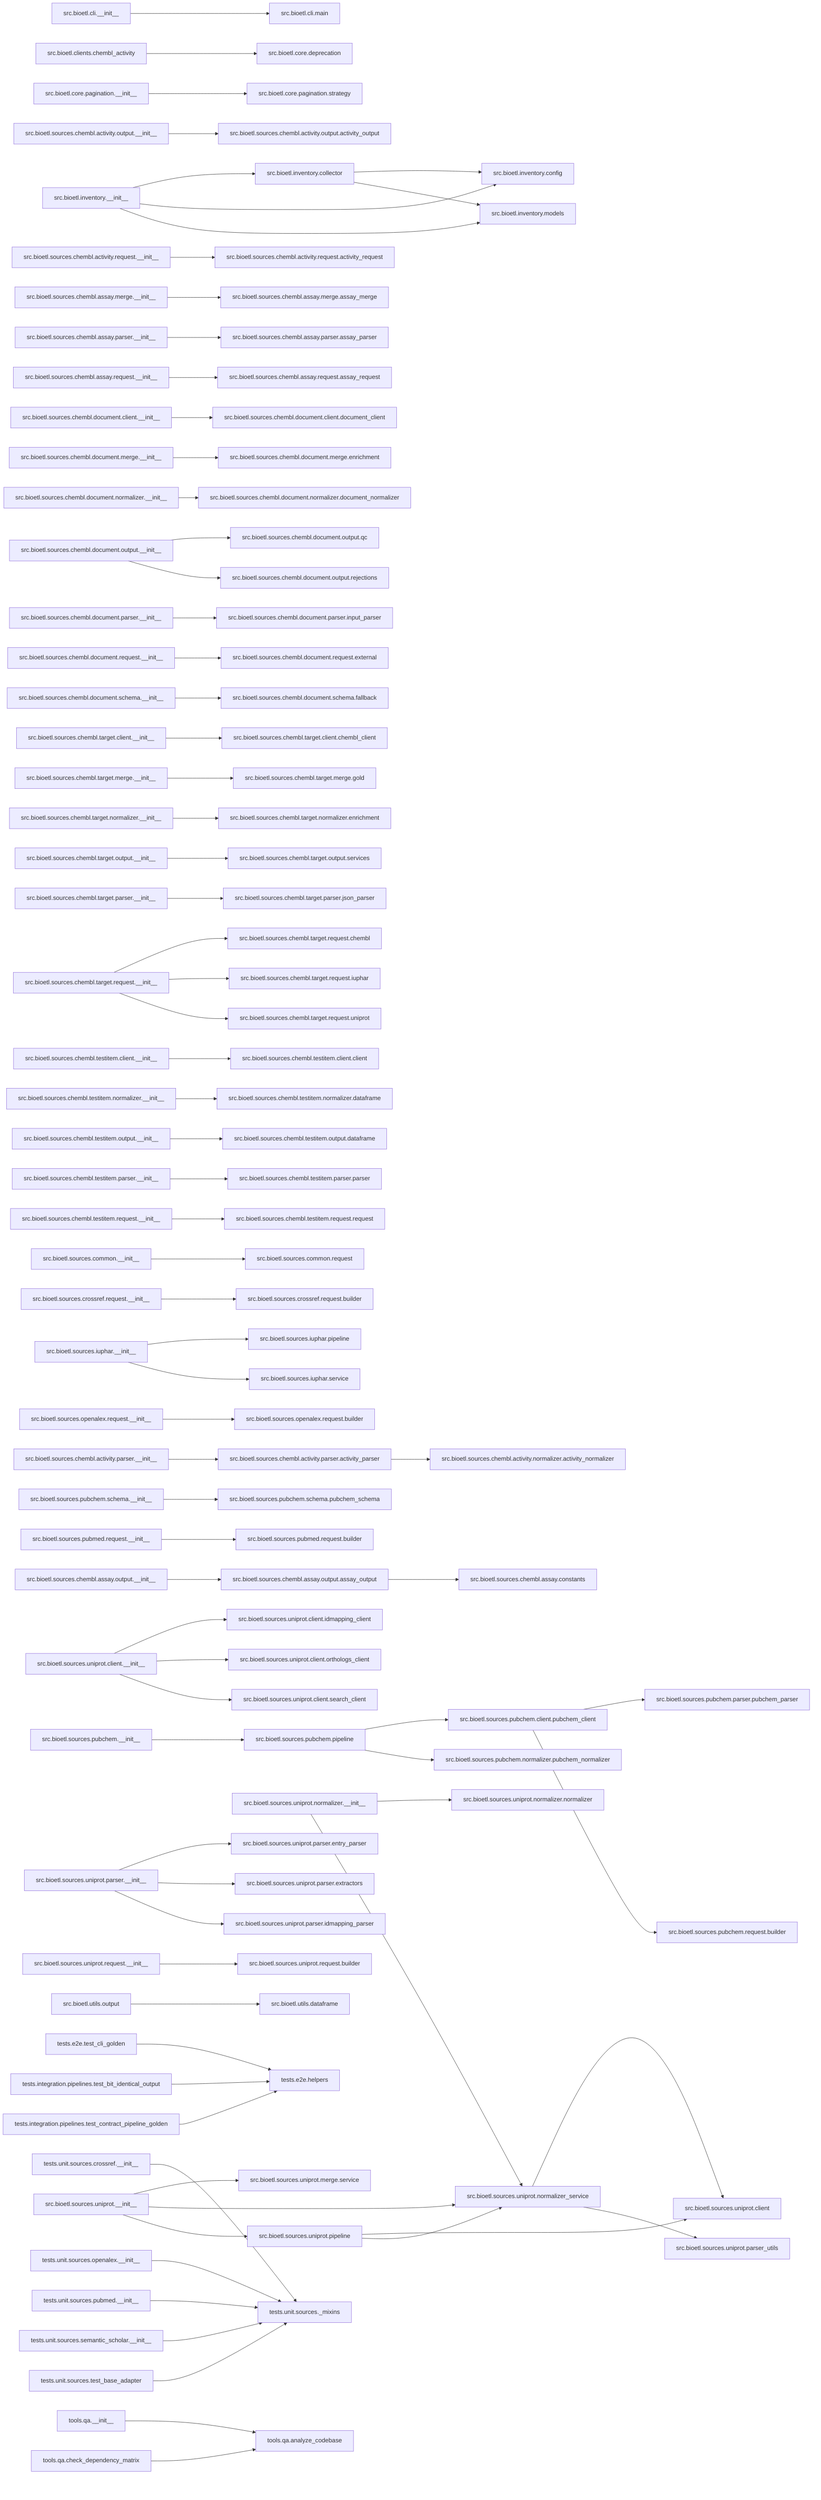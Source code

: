 graph LR
  src_bioetl_cli___init__[src.bioetl.cli.__init__] --> src_bioetl_cli_main[src.bioetl.cli.main]
  src_bioetl_clients_chembl_activity[src.bioetl.clients.chembl_activity] --> src_bioetl_core_deprecation[src.bioetl.core.deprecation]
  src_bioetl_core_pagination___init__[src.bioetl.core.pagination.__init__] --> src_bioetl_core_pagination_strategy[src.bioetl.core.pagination.strategy]
  src_bioetl_inventory___init__[src.bioetl.inventory.__init__] --> src_bioetl_inventory_collector[src.bioetl.inventory.collector]
  src_bioetl_inventory___init__[src.bioetl.inventory.__init__] --> src_bioetl_inventory_config[src.bioetl.inventory.config]
  src_bioetl_inventory___init__[src.bioetl.inventory.__init__] --> src_bioetl_inventory_models[src.bioetl.inventory.models]
  src_bioetl_inventory_collector[src.bioetl.inventory.collector] --> src_bioetl_inventory_config[src.bioetl.inventory.config]
  src_bioetl_inventory_collector[src.bioetl.inventory.collector] --> src_bioetl_inventory_models[src.bioetl.inventory.models]
  src_bioetl_sources_chembl_activity_output___init__[src.bioetl.sources.chembl.activity.output.__init__] --> src_bioetl_sources_chembl_activity_output_activity_output[src.bioetl.sources.chembl.activity.output.activity_output]
  src_bioetl_sources_chembl_activity_parser___init__[src.bioetl.sources.chembl.activity.parser.__init__] --> src_bioetl_sources_chembl_activity_parser_activity_parser[src.bioetl.sources.chembl.activity.parser.activity_parser]
  src_bioetl_sources_chembl_activity_parser_activity_parser[src.bioetl.sources.chembl.activity.parser.activity_parser] --> src_bioetl_sources_chembl_activity_normalizer_activity_normalizer[src.bioetl.sources.chembl.activity.normalizer.activity_normalizer]
  src_bioetl_sources_chembl_activity_request___init__[src.bioetl.sources.chembl.activity.request.__init__] --> src_bioetl_sources_chembl_activity_request_activity_request[src.bioetl.sources.chembl.activity.request.activity_request]
  src_bioetl_sources_chembl_assay_merge___init__[src.bioetl.sources.chembl.assay.merge.__init__] --> src_bioetl_sources_chembl_assay_merge_assay_merge[src.bioetl.sources.chembl.assay.merge.assay_merge]
  src_bioetl_sources_chembl_assay_output___init__[src.bioetl.sources.chembl.assay.output.__init__] --> src_bioetl_sources_chembl_assay_output_assay_output[src.bioetl.sources.chembl.assay.output.assay_output]
  src_bioetl_sources_chembl_assay_output_assay_output[src.bioetl.sources.chembl.assay.output.assay_output] --> src_bioetl_sources_chembl_assay_constants[src.bioetl.sources.chembl.assay.constants]
  src_bioetl_sources_chembl_assay_parser___init__[src.bioetl.sources.chembl.assay.parser.__init__] --> src_bioetl_sources_chembl_assay_parser_assay_parser[src.bioetl.sources.chembl.assay.parser.assay_parser]
  src_bioetl_sources_chembl_assay_request___init__[src.bioetl.sources.chembl.assay.request.__init__] --> src_bioetl_sources_chembl_assay_request_assay_request[src.bioetl.sources.chembl.assay.request.assay_request]
  src_bioetl_sources_chembl_document_client___init__[src.bioetl.sources.chembl.document.client.__init__] --> src_bioetl_sources_chembl_document_client_document_client[src.bioetl.sources.chembl.document.client.document_client]
  src_bioetl_sources_chembl_document_merge___init__[src.bioetl.sources.chembl.document.merge.__init__] --> src_bioetl_sources_chembl_document_merge_enrichment[src.bioetl.sources.chembl.document.merge.enrichment]
  src_bioetl_sources_chembl_document_normalizer___init__[src.bioetl.sources.chembl.document.normalizer.__init__] --> src_bioetl_sources_chembl_document_normalizer_document_normalizer[src.bioetl.sources.chembl.document.normalizer.document_normalizer]
  src_bioetl_sources_chembl_document_output___init__[src.bioetl.sources.chembl.document.output.__init__] --> src_bioetl_sources_chembl_document_output_qc[src.bioetl.sources.chembl.document.output.qc]
  src_bioetl_sources_chembl_document_output___init__[src.bioetl.sources.chembl.document.output.__init__] --> src_bioetl_sources_chembl_document_output_rejections[src.bioetl.sources.chembl.document.output.rejections]
  src_bioetl_sources_chembl_document_parser___init__[src.bioetl.sources.chembl.document.parser.__init__] --> src_bioetl_sources_chembl_document_parser_input_parser[src.bioetl.sources.chembl.document.parser.input_parser]
  src_bioetl_sources_chembl_document_request___init__[src.bioetl.sources.chembl.document.request.__init__] --> src_bioetl_sources_chembl_document_request_external[src.bioetl.sources.chembl.document.request.external]
  src_bioetl_sources_chembl_document_schema___init__[src.bioetl.sources.chembl.document.schema.__init__] --> src_bioetl_sources_chembl_document_schema_fallback[src.bioetl.sources.chembl.document.schema.fallback]
  src_bioetl_sources_chembl_target_client___init__[src.bioetl.sources.chembl.target.client.__init__] --> src_bioetl_sources_chembl_target_client_chembl_client[src.bioetl.sources.chembl.target.client.chembl_client]
  src_bioetl_sources_chembl_target_merge___init__[src.bioetl.sources.chembl.target.merge.__init__] --> src_bioetl_sources_chembl_target_merge_gold[src.bioetl.sources.chembl.target.merge.gold]
  src_bioetl_sources_chembl_target_normalizer___init__[src.bioetl.sources.chembl.target.normalizer.__init__] --> src_bioetl_sources_chembl_target_normalizer_enrichment[src.bioetl.sources.chembl.target.normalizer.enrichment]
  src_bioetl_sources_chembl_target_output___init__[src.bioetl.sources.chembl.target.output.__init__] --> src_bioetl_sources_chembl_target_output_services[src.bioetl.sources.chembl.target.output.services]
  src_bioetl_sources_chembl_target_parser___init__[src.bioetl.sources.chembl.target.parser.__init__] --> src_bioetl_sources_chembl_target_parser_json_parser[src.bioetl.sources.chembl.target.parser.json_parser]
  src_bioetl_sources_chembl_target_request___init__[src.bioetl.sources.chembl.target.request.__init__] --> src_bioetl_sources_chembl_target_request_chembl[src.bioetl.sources.chembl.target.request.chembl]
  src_bioetl_sources_chembl_target_request___init__[src.bioetl.sources.chembl.target.request.__init__] --> src_bioetl_sources_chembl_target_request_iuphar[src.bioetl.sources.chembl.target.request.iuphar]
  src_bioetl_sources_chembl_target_request___init__[src.bioetl.sources.chembl.target.request.__init__] --> src_bioetl_sources_chembl_target_request_uniprot[src.bioetl.sources.chembl.target.request.uniprot]
  src_bioetl_sources_chembl_testitem_client___init__[src.bioetl.sources.chembl.testitem.client.__init__] --> src_bioetl_sources_chembl_testitem_client_client[src.bioetl.sources.chembl.testitem.client.client]
  src_bioetl_sources_chembl_testitem_normalizer___init__[src.bioetl.sources.chembl.testitem.normalizer.__init__] --> src_bioetl_sources_chembl_testitem_normalizer_dataframe[src.bioetl.sources.chembl.testitem.normalizer.dataframe]
  src_bioetl_sources_chembl_testitem_output___init__[src.bioetl.sources.chembl.testitem.output.__init__] --> src_bioetl_sources_chembl_testitem_output_dataframe[src.bioetl.sources.chembl.testitem.output.dataframe]
  src_bioetl_sources_chembl_testitem_parser___init__[src.bioetl.sources.chembl.testitem.parser.__init__] --> src_bioetl_sources_chembl_testitem_parser_parser[src.bioetl.sources.chembl.testitem.parser.parser]
  src_bioetl_sources_chembl_testitem_request___init__[src.bioetl.sources.chembl.testitem.request.__init__] --> src_bioetl_sources_chembl_testitem_request_request[src.bioetl.sources.chembl.testitem.request.request]
  src_bioetl_sources_common___init__[src.bioetl.sources.common.__init__] --> src_bioetl_sources_common_request[src.bioetl.sources.common.request]
  src_bioetl_sources_crossref_request___init__[src.bioetl.sources.crossref.request.__init__] --> src_bioetl_sources_crossref_request_builder[src.bioetl.sources.crossref.request.builder]
  src_bioetl_sources_iuphar___init__[src.bioetl.sources.iuphar.__init__] --> src_bioetl_sources_iuphar_pipeline[src.bioetl.sources.iuphar.pipeline]
  src_bioetl_sources_iuphar___init__[src.bioetl.sources.iuphar.__init__] --> src_bioetl_sources_iuphar_service[src.bioetl.sources.iuphar.service]
  src_bioetl_sources_openalex_request___init__[src.bioetl.sources.openalex.request.__init__] --> src_bioetl_sources_openalex_request_builder[src.bioetl.sources.openalex.request.builder]
  src_bioetl_sources_pubchem___init__[src.bioetl.sources.pubchem.__init__] --> src_bioetl_sources_pubchem_pipeline[src.bioetl.sources.pubchem.pipeline]
  src_bioetl_sources_pubchem_client_pubchem_client[src.bioetl.sources.pubchem.client.pubchem_client] --> src_bioetl_sources_pubchem_parser_pubchem_parser[src.bioetl.sources.pubchem.parser.pubchem_parser]
  src_bioetl_sources_pubchem_client_pubchem_client[src.bioetl.sources.pubchem.client.pubchem_client] --> src_bioetl_sources_pubchem_request_builder[src.bioetl.sources.pubchem.request.builder]
  src_bioetl_sources_pubchem_pipeline[src.bioetl.sources.pubchem.pipeline] --> src_bioetl_sources_pubchem_client_pubchem_client[src.bioetl.sources.pubchem.client.pubchem_client]
  src_bioetl_sources_pubchem_pipeline[src.bioetl.sources.pubchem.pipeline] --> src_bioetl_sources_pubchem_normalizer_pubchem_normalizer[src.bioetl.sources.pubchem.normalizer.pubchem_normalizer]
  src_bioetl_sources_pubchem_schema___init__[src.bioetl.sources.pubchem.schema.__init__] --> src_bioetl_sources_pubchem_schema_pubchem_schema[src.bioetl.sources.pubchem.schema.pubchem_schema]
  src_bioetl_sources_pubmed_request___init__[src.bioetl.sources.pubmed.request.__init__] --> src_bioetl_sources_pubmed_request_builder[src.bioetl.sources.pubmed.request.builder]
  src_bioetl_sources_uniprot___init__[src.bioetl.sources.uniprot.__init__] --> src_bioetl_sources_uniprot_merge_service[src.bioetl.sources.uniprot.merge.service]
  src_bioetl_sources_uniprot___init__[src.bioetl.sources.uniprot.__init__] --> src_bioetl_sources_uniprot_normalizer_service[src.bioetl.sources.uniprot.normalizer_service]
  src_bioetl_sources_uniprot___init__[src.bioetl.sources.uniprot.__init__] --> src_bioetl_sources_uniprot_pipeline[src.bioetl.sources.uniprot.pipeline]
  src_bioetl_sources_uniprot_client___init__[src.bioetl.sources.uniprot.client.__init__] --> src_bioetl_sources_uniprot_client_idmapping_client[src.bioetl.sources.uniprot.client.idmapping_client]
  src_bioetl_sources_uniprot_client___init__[src.bioetl.sources.uniprot.client.__init__] --> src_bioetl_sources_uniprot_client_orthologs_client[src.bioetl.sources.uniprot.client.orthologs_client]
  src_bioetl_sources_uniprot_client___init__[src.bioetl.sources.uniprot.client.__init__] --> src_bioetl_sources_uniprot_client_search_client[src.bioetl.sources.uniprot.client.search_client]
  src_bioetl_sources_uniprot_normalizer___init__[src.bioetl.sources.uniprot.normalizer.__init__] --> src_bioetl_sources_uniprot_normalizer_normalizer[src.bioetl.sources.uniprot.normalizer.normalizer]
  src_bioetl_sources_uniprot_normalizer___init__[src.bioetl.sources.uniprot.normalizer.__init__] --> src_bioetl_sources_uniprot_normalizer_service[src.bioetl.sources.uniprot.normalizer_service]
  src_bioetl_sources_uniprot_normalizer_service[src.bioetl.sources.uniprot.normalizer_service] --> src_bioetl_sources_uniprot_client[src.bioetl.sources.uniprot.client]
  src_bioetl_sources_uniprot_normalizer_service[src.bioetl.sources.uniprot.normalizer_service] --> src_bioetl_sources_uniprot_parser_utils[src.bioetl.sources.uniprot.parser_utils]
  src_bioetl_sources_uniprot_parser___init__[src.bioetl.sources.uniprot.parser.__init__] --> src_bioetl_sources_uniprot_parser_entry_parser[src.bioetl.sources.uniprot.parser.entry_parser]
  src_bioetl_sources_uniprot_parser___init__[src.bioetl.sources.uniprot.parser.__init__] --> src_bioetl_sources_uniprot_parser_extractors[src.bioetl.sources.uniprot.parser.extractors]
  src_bioetl_sources_uniprot_parser___init__[src.bioetl.sources.uniprot.parser.__init__] --> src_bioetl_sources_uniprot_parser_idmapping_parser[src.bioetl.sources.uniprot.parser.idmapping_parser]
  src_bioetl_sources_uniprot_pipeline[src.bioetl.sources.uniprot.pipeline] --> src_bioetl_sources_uniprot_client[src.bioetl.sources.uniprot.client]
  src_bioetl_sources_uniprot_pipeline[src.bioetl.sources.uniprot.pipeline] --> src_bioetl_sources_uniprot_normalizer_service[src.bioetl.sources.uniprot.normalizer_service]
  src_bioetl_sources_uniprot_request___init__[src.bioetl.sources.uniprot.request.__init__] --> src_bioetl_sources_uniprot_request_builder[src.bioetl.sources.uniprot.request.builder]
  src_bioetl_utils_output[src.bioetl.utils.output] --> src_bioetl_utils_dataframe[src.bioetl.utils.dataframe]
  tests_e2e_test_cli_golden[tests.e2e.test_cli_golden] --> tests_e2e_helpers[tests.e2e.helpers]
  tests_integration_pipelines_test_bit_identical_output[tests.integration.pipelines.test_bit_identical_output] --> tests_e2e_helpers[tests.e2e.helpers]
  tests_integration_pipelines_test_contract_pipeline_golden[tests.integration.pipelines.test_contract_pipeline_golden] --> tests_e2e_helpers[tests.e2e.helpers]
  tests_unit_sources_crossref___init__[tests.unit.sources.crossref.__init__] --> tests_unit_sources__mixins[tests.unit.sources._mixins]
  tests_unit_sources_openalex___init__[tests.unit.sources.openalex.__init__] --> tests_unit_sources__mixins[tests.unit.sources._mixins]
  tests_unit_sources_pubmed___init__[tests.unit.sources.pubmed.__init__] --> tests_unit_sources__mixins[tests.unit.sources._mixins]
  tests_unit_sources_semantic_scholar___init__[tests.unit.sources.semantic_scholar.__init__] --> tests_unit_sources__mixins[tests.unit.sources._mixins]
  tests_unit_sources_test_base_adapter[tests.unit.sources.test_base_adapter] --> tests_unit_sources__mixins[tests.unit.sources._mixins]
  tools_qa___init__[tools.qa.__init__] --> tools_qa_analyze_codebase[tools.qa.analyze_codebase]
  tools_qa_check_dependency_matrix[tools.qa.check_dependency_matrix] --> tools_qa_analyze_codebase[tools.qa.analyze_codebase]
